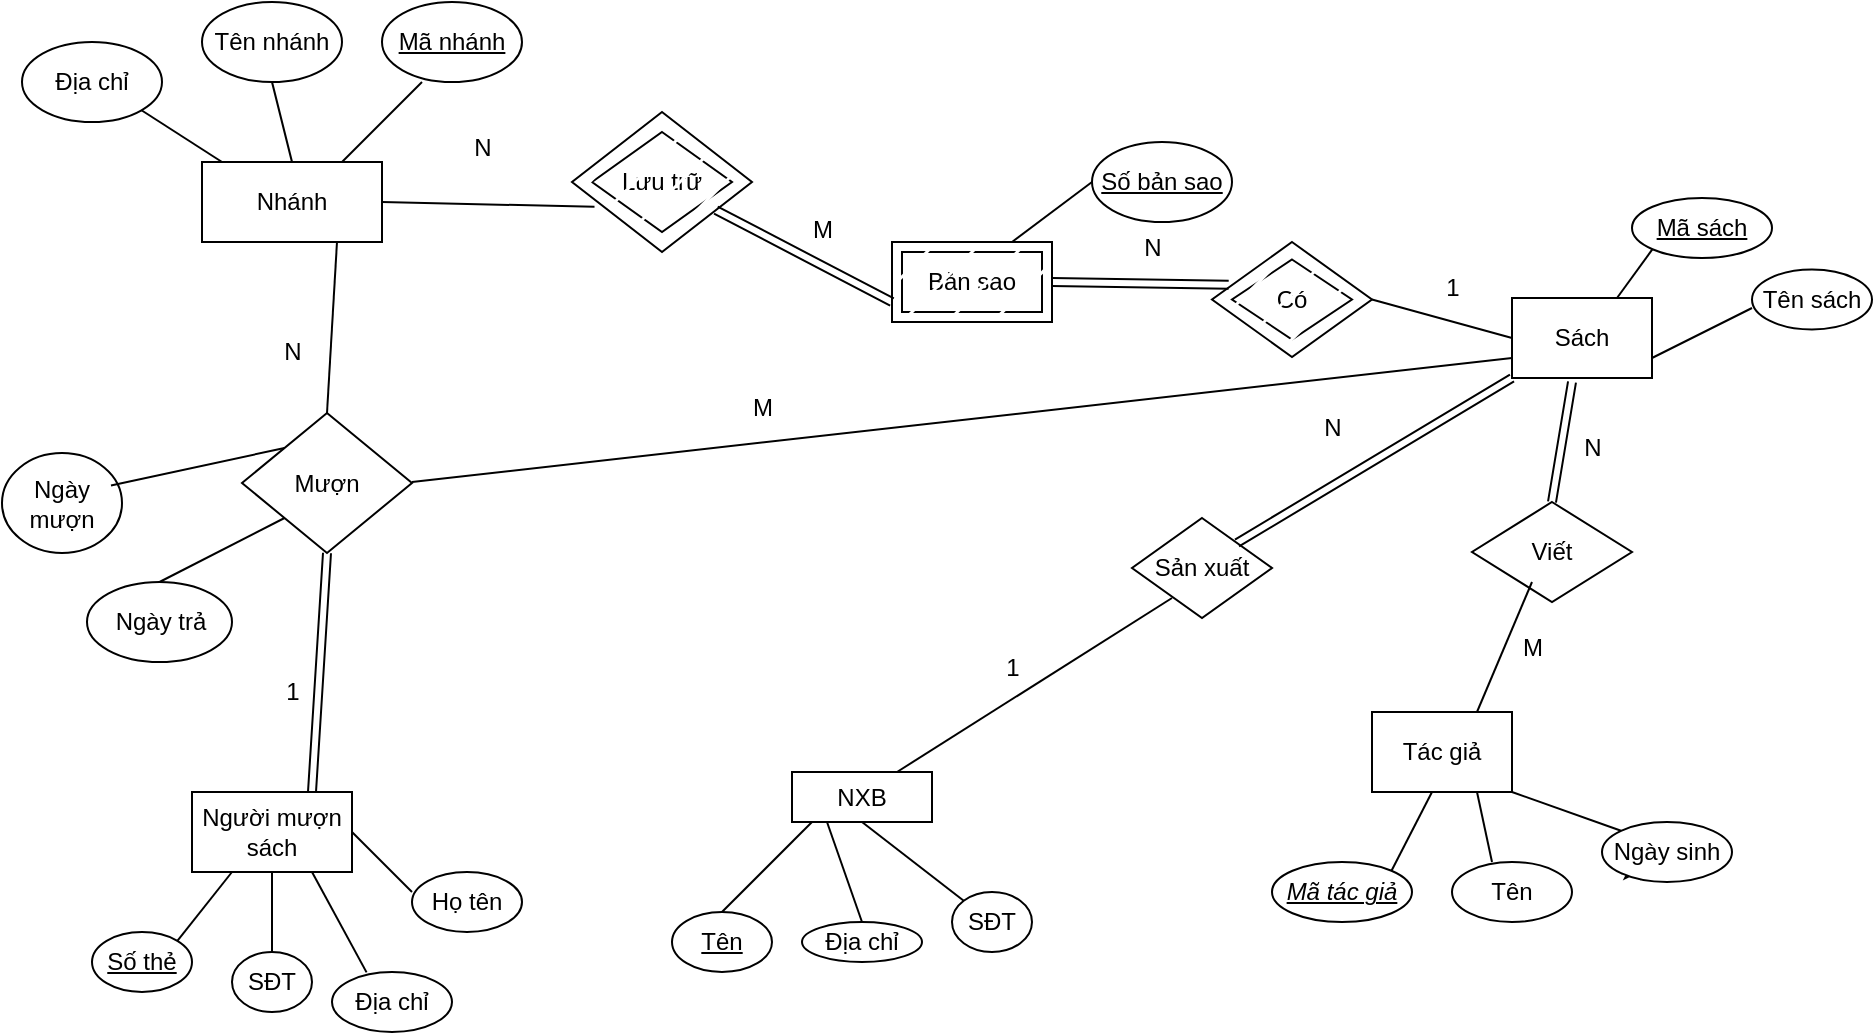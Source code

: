 <mxfile version="21.7.4" type="github">
  <diagram name="Page-1" id="QBAA2EXI7UjKmm6AoBsN">
    <mxGraphModel dx="1434" dy="758" grid="1" gridSize="10" guides="1" tooltips="1" connect="1" arrows="1" fold="1" page="1" pageScale="1" pageWidth="850" pageHeight="1100" math="0" shadow="0">
      <root>
        <mxCell id="0" />
        <mxCell id="1" parent="0" />
        <mxCell id="0vOsTDvxW1U39WzQ74CE-1" value="Nhánh" style="rounded=0;whiteSpace=wrap;html=1;" parent="1" vertex="1">
          <mxGeometry x="490" y="610" width="90" height="40" as="geometry" />
        </mxCell>
        <mxCell id="0vOsTDvxW1U39WzQ74CE-2" value="&lt;u&gt;Mã nhánh&lt;/u&gt;" style="ellipse;whiteSpace=wrap;html=1;" parent="1" vertex="1">
          <mxGeometry x="580" y="530" width="70" height="40" as="geometry" />
        </mxCell>
        <mxCell id="0vOsTDvxW1U39WzQ74CE-3" value="Địa chỉ" style="ellipse;whiteSpace=wrap;html=1;" parent="1" vertex="1">
          <mxGeometry x="400" y="550" width="70" height="40" as="geometry" />
        </mxCell>
        <mxCell id="0vOsTDvxW1U39WzQ74CE-4" value="Tên nhánh" style="ellipse;whiteSpace=wrap;html=1;" parent="1" vertex="1">
          <mxGeometry x="490" y="530" width="70" height="40" as="geometry" />
        </mxCell>
        <mxCell id="0vOsTDvxW1U39WzQ74CE-5" value="" style="endArrow=none;html=1;rounded=0;" parent="1" edge="1">
          <mxGeometry width="50" height="50" relative="1" as="geometry">
            <mxPoint x="560" y="610" as="sourcePoint" />
            <mxPoint x="600" y="570" as="targetPoint" />
          </mxGeometry>
        </mxCell>
        <mxCell id="0vOsTDvxW1U39WzQ74CE-6" value="" style="endArrow=none;html=1;rounded=0;entryX=1;entryY=1;entryDx=0;entryDy=0;" parent="1" target="0vOsTDvxW1U39WzQ74CE-3" edge="1">
          <mxGeometry width="50" height="50" relative="1" as="geometry">
            <mxPoint x="500" y="610" as="sourcePoint" />
            <mxPoint x="470" y="580" as="targetPoint" />
          </mxGeometry>
        </mxCell>
        <mxCell id="0vOsTDvxW1U39WzQ74CE-7" value="" style="endArrow=none;html=1;rounded=0;exitX=0.5;exitY=0;exitDx=0;exitDy=0;entryX=0.5;entryY=1;entryDx=0;entryDy=0;" parent="1" source="0vOsTDvxW1U39WzQ74CE-1" target="0vOsTDvxW1U39WzQ74CE-4" edge="1">
          <mxGeometry width="50" height="50" relative="1" as="geometry">
            <mxPoint x="490" y="620" as="sourcePoint" />
            <mxPoint x="540" y="570" as="targetPoint" />
          </mxGeometry>
        </mxCell>
        <mxCell id="0vOsTDvxW1U39WzQ74CE-8" value="Sách" style="rounded=0;whiteSpace=wrap;html=1;" parent="1" vertex="1">
          <mxGeometry x="1145" y="678" width="70" height="40" as="geometry" />
        </mxCell>
        <mxCell id="0vOsTDvxW1U39WzQ74CE-9" value="&lt;u&gt;Mã sách&lt;/u&gt;" style="ellipse;whiteSpace=wrap;html=1;" parent="1" vertex="1">
          <mxGeometry x="1205" y="628" width="70" height="30" as="geometry" />
        </mxCell>
        <mxCell id="0vOsTDvxW1U39WzQ74CE-10" value="Tên sách" style="ellipse;whiteSpace=wrap;html=1;" parent="1" vertex="1">
          <mxGeometry x="1265" y="663.75" width="60" height="30" as="geometry" />
        </mxCell>
        <mxCell id="0vOsTDvxW1U39WzQ74CE-20" value="" style="endArrow=none;html=1;rounded=0;entryX=1;entryY=0.75;entryDx=0;entryDy=0;exitX=0;exitY=0.5;exitDx=0;exitDy=0;" parent="1" target="0vOsTDvxW1U39WzQ74CE-8" edge="1">
          <mxGeometry width="50" height="50" relative="1" as="geometry">
            <mxPoint x="1265.0" y="683" as="sourcePoint" />
            <mxPoint x="1215" y="678" as="targetPoint" />
            <Array as="points" />
          </mxGeometry>
        </mxCell>
        <mxCell id="0vOsTDvxW1U39WzQ74CE-21" value="" style="endArrow=none;html=1;rounded=0;exitX=0;exitY=1;exitDx=0;exitDy=0;entryX=0.75;entryY=0;entryDx=0;entryDy=0;" parent="1" source="0vOsTDvxW1U39WzQ74CE-9" target="0vOsTDvxW1U39WzQ74CE-8" edge="1">
          <mxGeometry width="50" height="50" relative="1" as="geometry">
            <mxPoint x="1265" y="638" as="sourcePoint" />
            <mxPoint x="1295" y="618" as="targetPoint" />
          </mxGeometry>
        </mxCell>
        <mxCell id="0vOsTDvxW1U39WzQ74CE-22" value="Tác giả" style="rounded=0;whiteSpace=wrap;html=1;shadow=0;" parent="1" vertex="1">
          <mxGeometry x="1075" y="885" width="70" height="40" as="geometry" />
        </mxCell>
        <mxCell id="0vOsTDvxW1U39WzQ74CE-23" value="" style="endArrow=none;html=1;rounded=0;shadow=0;exitX=1;exitY=0;exitDx=0;exitDy=0;" parent="1" source="0vOsTDvxW1U39WzQ74CE-25" edge="1">
          <mxGeometry width="50" height="50" relative="1" as="geometry">
            <mxPoint x="1075" y="955" as="sourcePoint" />
            <mxPoint x="1105" y="925" as="targetPoint" />
            <Array as="points" />
          </mxGeometry>
        </mxCell>
        <mxCell id="0vOsTDvxW1U39WzQ74CE-24" value="Tên" style="ellipse;whiteSpace=wrap;html=1;shadow=0;" parent="1" vertex="1">
          <mxGeometry x="1115" y="960" width="60" height="30" as="geometry" />
        </mxCell>
        <mxCell id="0vOsTDvxW1U39WzQ74CE-25" value="Mã tác giả" style="ellipse;whiteSpace=wrap;html=1;fontStyle=6" parent="1" vertex="1">
          <mxGeometry x="1025" y="960" width="70" height="30" as="geometry" />
        </mxCell>
        <mxCell id="0vOsTDvxW1U39WzQ74CE-60" style="edgeStyle=orthogonalEdgeStyle;rounded=0;orthogonalLoop=1;jettySize=auto;html=1;exitX=0;exitY=1;exitDx=0;exitDy=0;" parent="1" source="0vOsTDvxW1U39WzQ74CE-26" edge="1">
          <mxGeometry relative="1" as="geometry">
            <mxPoint x="1205" y="960" as="targetPoint" />
          </mxGeometry>
        </mxCell>
        <mxCell id="0vOsTDvxW1U39WzQ74CE-26" value="Ngày sinh" style="ellipse;whiteSpace=wrap;html=1;" parent="1" vertex="1">
          <mxGeometry x="1190" y="940" width="65" height="30" as="geometry" />
        </mxCell>
        <mxCell id="0vOsTDvxW1U39WzQ74CE-27" value="" style="endArrow=none;html=1;rounded=0;exitX=0.75;exitY=1;exitDx=0;exitDy=0;" parent="1" source="0vOsTDvxW1U39WzQ74CE-22" edge="1">
          <mxGeometry width="50" height="50" relative="1" as="geometry">
            <mxPoint x="1125" y="940" as="sourcePoint" />
            <mxPoint x="1135" y="960" as="targetPoint" />
            <Array as="points">
              <mxPoint x="1135" y="960" />
            </Array>
          </mxGeometry>
        </mxCell>
        <mxCell id="0vOsTDvxW1U39WzQ74CE-28" value="" style="endArrow=none;html=1;rounded=0;exitX=1;exitY=1;exitDx=0;exitDy=0;entryX=0;entryY=0;entryDx=0;entryDy=0;" parent="1" source="0vOsTDvxW1U39WzQ74CE-22" target="0vOsTDvxW1U39WzQ74CE-26" edge="1">
          <mxGeometry width="50" height="50" relative="1" as="geometry">
            <mxPoint x="1145" y="935" as="sourcePoint" />
            <mxPoint x="1195" y="885" as="targetPoint" />
          </mxGeometry>
        </mxCell>
        <mxCell id="0vOsTDvxW1U39WzQ74CE-29" value="NXB" style="rounded=0;whiteSpace=wrap;html=1;direction=east;" parent="1" vertex="1">
          <mxGeometry x="785" y="915" width="70" height="25" as="geometry" />
        </mxCell>
        <mxCell id="0vOsTDvxW1U39WzQ74CE-30" value="Tên" style="ellipse;whiteSpace=wrap;html=1;fontStyle=4;direction=east;" parent="1" vertex="1">
          <mxGeometry x="725" y="985" width="50" height="30" as="geometry" />
        </mxCell>
        <mxCell id="0vOsTDvxW1U39WzQ74CE-31" value="Địa chỉ" style="ellipse;whiteSpace=wrap;html=1;direction=east;" parent="1" vertex="1">
          <mxGeometry x="790" y="990" width="60" height="20" as="geometry" />
        </mxCell>
        <mxCell id="0vOsTDvxW1U39WzQ74CE-32" value="SĐT" style="ellipse;whiteSpace=wrap;html=1;direction=east;" parent="1" vertex="1">
          <mxGeometry x="865" y="975" width="40" height="30" as="geometry" />
        </mxCell>
        <mxCell id="0vOsTDvxW1U39WzQ74CE-34" value="" style="endArrow=none;html=1;rounded=0;entryX=0.25;entryY=1;entryDx=0;entryDy=0;exitX=0.5;exitY=0;exitDx=0;exitDy=0;" parent="1" source="0vOsTDvxW1U39WzQ74CE-31" target="0vOsTDvxW1U39WzQ74CE-29" edge="1">
          <mxGeometry width="50" height="50" relative="1" as="geometry">
            <mxPoint x="815" y="1000" as="sourcePoint" />
            <mxPoint x="865" y="965" as="targetPoint" />
          </mxGeometry>
        </mxCell>
        <mxCell id="0vOsTDvxW1U39WzQ74CE-35" value="" style="endArrow=none;html=1;rounded=0;exitX=0.5;exitY=1;exitDx=0;exitDy=0;entryX=0;entryY=0;entryDx=0;entryDy=0;" parent="1" source="0vOsTDvxW1U39WzQ74CE-29" target="0vOsTDvxW1U39WzQ74CE-32" edge="1">
          <mxGeometry width="50" height="50" relative="1" as="geometry">
            <mxPoint x="880" y="950" as="sourcePoint" />
            <mxPoint x="930" y="945" as="targetPoint" />
          </mxGeometry>
        </mxCell>
        <mxCell id="0vOsTDvxW1U39WzQ74CE-36" value="" style="endArrow=none;html=1;rounded=0;entryX=0.5;entryY=0;entryDx=0;entryDy=0;" parent="1" target="0vOsTDvxW1U39WzQ74CE-30" edge="1">
          <mxGeometry width="50" height="50" relative="1" as="geometry">
            <mxPoint x="795" y="940" as="sourcePoint" />
            <mxPoint x="900" y="895" as="targetPoint" />
            <Array as="points" />
          </mxGeometry>
        </mxCell>
        <mxCell id="0vOsTDvxW1U39WzQ74CE-39" value="Người mượn sách" style="rounded=0;whiteSpace=wrap;html=1;" parent="1" vertex="1">
          <mxGeometry x="485" y="925" width="80" height="40" as="geometry" />
        </mxCell>
        <mxCell id="0vOsTDvxW1U39WzQ74CE-41" value="Họ tên" style="ellipse;whiteSpace=wrap;html=1;" parent="1" vertex="1">
          <mxGeometry x="595" y="965" width="55" height="30" as="geometry" />
        </mxCell>
        <mxCell id="0vOsTDvxW1U39WzQ74CE-43" value="SĐT" style="ellipse;whiteSpace=wrap;html=1;" parent="1" vertex="1">
          <mxGeometry x="505" y="1005" width="40" height="30" as="geometry" />
        </mxCell>
        <mxCell id="0vOsTDvxW1U39WzQ74CE-44" value="Địa chỉ" style="ellipse;whiteSpace=wrap;html=1;" parent="1" vertex="1">
          <mxGeometry x="555" y="1015" width="60" height="30" as="geometry" />
        </mxCell>
        <mxCell id="0vOsTDvxW1U39WzQ74CE-45" value="Số thẻ" style="ellipse;whiteSpace=wrap;html=1;fontStyle=4" parent="1" vertex="1">
          <mxGeometry x="435" y="995" width="50" height="30" as="geometry" />
        </mxCell>
        <mxCell id="0vOsTDvxW1U39WzQ74CE-47" value="" style="endArrow=none;html=1;rounded=0;entryX=1;entryY=0.5;entryDx=0;entryDy=0;" parent="1" target="0vOsTDvxW1U39WzQ74CE-39" edge="1">
          <mxGeometry width="50" height="50" relative="1" as="geometry">
            <mxPoint x="595" y="975" as="sourcePoint" />
            <mxPoint x="645" y="925" as="targetPoint" />
          </mxGeometry>
        </mxCell>
        <mxCell id="0vOsTDvxW1U39WzQ74CE-48" value="" style="endArrow=none;html=1;rounded=0;entryX=0.75;entryY=1;entryDx=0;entryDy=0;exitX=0.288;exitY=0.006;exitDx=0;exitDy=0;exitPerimeter=0;" parent="1" source="0vOsTDvxW1U39WzQ74CE-44" target="0vOsTDvxW1U39WzQ74CE-39" edge="1">
          <mxGeometry width="50" height="50" relative="1" as="geometry">
            <mxPoint x="565" y="1015" as="sourcePoint" />
            <mxPoint x="615" y="965" as="targetPoint" />
          </mxGeometry>
        </mxCell>
        <mxCell id="0vOsTDvxW1U39WzQ74CE-49" value="" style="endArrow=none;html=1;rounded=0;exitX=0.5;exitY=0;exitDx=0;exitDy=0;entryX=0.5;entryY=1;entryDx=0;entryDy=0;" parent="1" source="0vOsTDvxW1U39WzQ74CE-43" target="0vOsTDvxW1U39WzQ74CE-39" edge="1">
          <mxGeometry width="50" height="50" relative="1" as="geometry">
            <mxPoint x="500" y="1015" as="sourcePoint" />
            <mxPoint x="550" y="965" as="targetPoint" />
          </mxGeometry>
        </mxCell>
        <mxCell id="0vOsTDvxW1U39WzQ74CE-50" value="" style="endArrow=none;html=1;rounded=0;exitX=1;exitY=0;exitDx=0;exitDy=0;" parent="1" source="0vOsTDvxW1U39WzQ74CE-45" edge="1">
          <mxGeometry width="50" height="50" relative="1" as="geometry">
            <mxPoint x="455" y="1015" as="sourcePoint" />
            <mxPoint x="505" y="965" as="targetPoint" />
          </mxGeometry>
        </mxCell>
        <mxCell id="0vOsTDvxW1U39WzQ74CE-53" value="Số bản sao" style="ellipse;whiteSpace=wrap;html=1;fontStyle=4" parent="1" vertex="1">
          <mxGeometry x="935" y="600" width="70" height="40" as="geometry" />
        </mxCell>
        <mxCell id="0vOsTDvxW1U39WzQ74CE-52" value="Bản sao" style="rounded=0;whiteSpace=wrap;html=1;shadow=0;" parent="1" vertex="1">
          <mxGeometry x="840" y="655" width="70" height="30" as="geometry" />
        </mxCell>
        <mxCell id="0vOsTDvxW1U39WzQ74CE-55" value="" style="rounded=0;whiteSpace=wrap;html=1;fillStyle=hatch;" parent="1" vertex="1">
          <mxGeometry x="835" y="650" width="80" height="40" as="geometry" />
        </mxCell>
        <mxCell id="0vOsTDvxW1U39WzQ74CE-57" value="" style="endArrow=none;html=1;rounded=0;exitX=0.75;exitY=0;exitDx=0;exitDy=0;" parent="1" source="0vOsTDvxW1U39WzQ74CE-55" edge="1">
          <mxGeometry width="50" height="50" relative="1" as="geometry">
            <mxPoint x="885" y="670" as="sourcePoint" />
            <mxPoint x="935" y="620" as="targetPoint" />
          </mxGeometry>
        </mxCell>
        <mxCell id="0vOsTDvxW1U39WzQ74CE-70" value="Lưu trữ" style="rhombus;whiteSpace=wrap;html=1;" parent="1" vertex="1">
          <mxGeometry x="685" y="595" width="70" height="50" as="geometry" />
        </mxCell>
        <mxCell id="0vOsTDvxW1U39WzQ74CE-73" value="" style="endArrow=none;html=1;rounded=0;exitX=1;exitY=0.5;exitDx=0;exitDy=0;entryX=0.125;entryY=0.677;entryDx=0;entryDy=0;entryPerimeter=0;" parent="1" source="0vOsTDvxW1U39WzQ74CE-1" target="0vOsTDvxW1U39WzQ74CE-77" edge="1">
          <mxGeometry width="50" height="50" relative="1" as="geometry">
            <mxPoint x="605" y="750" as="sourcePoint" />
            <mxPoint x="705" y="710" as="targetPoint" />
          </mxGeometry>
        </mxCell>
        <mxCell id="0vOsTDvxW1U39WzQ74CE-75" value="" style="endArrow=none;html=1;entryX=0;entryY=0.75;entryDx=0;entryDy=0;rounded=0;shape=link;" parent="1" source="0vOsTDvxW1U39WzQ74CE-77" target="0vOsTDvxW1U39WzQ74CE-55" edge="1">
          <mxGeometry width="50" height="50" relative="1" as="geometry">
            <mxPoint x="755" y="693" as="sourcePoint" />
            <mxPoint x="825" y="650" as="targetPoint" />
          </mxGeometry>
        </mxCell>
        <mxCell id="0vOsTDvxW1U39WzQ74CE-77" value="" style="rhombus;whiteSpace=wrap;html=1;fillStyle=hatch;" parent="1" vertex="1">
          <mxGeometry x="675" y="585" width="90" height="70" as="geometry" />
        </mxCell>
        <mxCell id="0vOsTDvxW1U39WzQ74CE-78" value="N" style="text;html=1;align=center;verticalAlign=middle;resizable=0;points=[];autosize=1;strokeColor=none;fillColor=none;" parent="1" vertex="1">
          <mxGeometry x="615" y="588" width="30" height="30" as="geometry" />
        </mxCell>
        <mxCell id="0vOsTDvxW1U39WzQ74CE-79" value="M" style="text;html=1;align=center;verticalAlign=middle;resizable=0;points=[];autosize=1;strokeColor=none;fillColor=none;" parent="1" vertex="1">
          <mxGeometry x="785" y="628.75" width="30" height="30" as="geometry" />
        </mxCell>
        <mxCell id="0vOsTDvxW1U39WzQ74CE-80" value="" style="endArrow=none;html=1;rounded=0;shape=link;entryX=0.104;entryY=0.372;entryDx=0;entryDy=0;entryPerimeter=0;" parent="1" target="0vOsTDvxW1U39WzQ74CE-82" edge="1">
          <mxGeometry width="50" height="50" relative="1" as="geometry">
            <mxPoint x="915" y="670" as="sourcePoint" />
            <mxPoint x="975" y="670" as="targetPoint" />
          </mxGeometry>
        </mxCell>
        <mxCell id="0vOsTDvxW1U39WzQ74CE-81" value="Có" style="rhombus;whiteSpace=wrap;html=1;" parent="1" vertex="1">
          <mxGeometry x="1005" y="658.75" width="60" height="40" as="geometry" />
        </mxCell>
        <mxCell id="0vOsTDvxW1U39WzQ74CE-82" value="" style="rhombus;whiteSpace=wrap;html=1;fillStyle=hatch;" parent="1" vertex="1">
          <mxGeometry x="995" y="650" width="80" height="57.5" as="geometry" />
        </mxCell>
        <mxCell id="0vOsTDvxW1U39WzQ74CE-84" value="" style="endArrow=none;html=1;rounded=0;entryX=0;entryY=0.5;entryDx=0;entryDy=0;exitX=1;exitY=0.5;exitDx=0;exitDy=0;" parent="1" source="0vOsTDvxW1U39WzQ74CE-82" target="0vOsTDvxW1U39WzQ74CE-8" edge="1">
          <mxGeometry width="50" height="50" relative="1" as="geometry">
            <mxPoint x="1055" y="670" as="sourcePoint" />
            <mxPoint x="1105" y="620" as="targetPoint" />
          </mxGeometry>
        </mxCell>
        <mxCell id="0vOsTDvxW1U39WzQ74CE-88" value="1" style="text;html=1;align=center;verticalAlign=middle;resizable=0;points=[];autosize=1;strokeColor=none;fillColor=none;" parent="1" vertex="1">
          <mxGeometry x="1100" y="658" width="30" height="30" as="geometry" />
        </mxCell>
        <mxCell id="0vOsTDvxW1U39WzQ74CE-89" value="N" style="text;html=1;align=center;verticalAlign=middle;resizable=0;points=[];autosize=1;strokeColor=none;fillColor=none;" parent="1" vertex="1">
          <mxGeometry x="950" y="638" width="30" height="30" as="geometry" />
        </mxCell>
        <mxCell id="0vOsTDvxW1U39WzQ74CE-90" value="Viết" style="rhombus;whiteSpace=wrap;html=1;" parent="1" vertex="1">
          <mxGeometry x="1125" y="780" width="80" height="50" as="geometry" />
        </mxCell>
        <mxCell id="0vOsTDvxW1U39WzQ74CE-91" value="" style="endArrow=none;html=1;rounded=0;shape=link;exitX=0.5;exitY=0;exitDx=0;exitDy=0;" parent="1" source="0vOsTDvxW1U39WzQ74CE-90" edge="1">
          <mxGeometry width="50" height="50" relative="1" as="geometry">
            <mxPoint x="1145" y="770" as="sourcePoint" />
            <mxPoint x="1175" y="720" as="targetPoint" />
          </mxGeometry>
        </mxCell>
        <mxCell id="0vOsTDvxW1U39WzQ74CE-92" value="" style="endArrow=none;html=1;rounded=0;entryX=0.375;entryY=0.8;entryDx=0;entryDy=0;exitX=0.75;exitY=0;exitDx=0;exitDy=0;entryPerimeter=0;" parent="1" source="0vOsTDvxW1U39WzQ74CE-22" target="0vOsTDvxW1U39WzQ74CE-90" edge="1">
          <mxGeometry width="50" height="50" relative="1" as="geometry">
            <mxPoint x="1115" y="880" as="sourcePoint" />
            <mxPoint x="1155" y="820" as="targetPoint" />
          </mxGeometry>
        </mxCell>
        <mxCell id="0vOsTDvxW1U39WzQ74CE-93" value="N" style="text;html=1;align=center;verticalAlign=middle;resizable=0;points=[];autosize=1;strokeColor=none;fillColor=none;" parent="1" vertex="1">
          <mxGeometry x="1170" y="738" width="30" height="30" as="geometry" />
        </mxCell>
        <mxCell id="0vOsTDvxW1U39WzQ74CE-94" value="M" style="text;html=1;align=center;verticalAlign=middle;resizable=0;points=[];autosize=1;strokeColor=none;fillColor=none;" parent="1" vertex="1">
          <mxGeometry x="1140" y="838" width="30" height="30" as="geometry" />
        </mxCell>
        <mxCell id="0vOsTDvxW1U39WzQ74CE-95" value="Sản xuất" style="rhombus;whiteSpace=wrap;html=1;" parent="1" vertex="1">
          <mxGeometry x="955" y="788" width="70" height="50" as="geometry" />
        </mxCell>
        <mxCell id="0vOsTDvxW1U39WzQ74CE-96" value="" style="endArrow=none;html=1;rounded=0;shape=link;exitX=1;exitY=0;exitDx=0;exitDy=0;" parent="1" source="0vOsTDvxW1U39WzQ74CE-95" edge="1">
          <mxGeometry width="50" height="50" relative="1" as="geometry">
            <mxPoint x="995" y="868" as="sourcePoint" />
            <mxPoint x="1145" y="718" as="targetPoint" />
          </mxGeometry>
        </mxCell>
        <mxCell id="0vOsTDvxW1U39WzQ74CE-97" value="" style="endArrow=none;html=1;rounded=0;exitX=0.75;exitY=0;exitDx=0;exitDy=0;" parent="1" source="0vOsTDvxW1U39WzQ74CE-29" edge="1">
          <mxGeometry width="50" height="50" relative="1" as="geometry">
            <mxPoint x="925" y="878" as="sourcePoint" />
            <mxPoint x="975" y="828" as="targetPoint" />
          </mxGeometry>
        </mxCell>
        <mxCell id="0vOsTDvxW1U39WzQ74CE-98" value="N" style="text;html=1;align=center;verticalAlign=middle;resizable=0;points=[];autosize=1;strokeColor=none;fillColor=none;" parent="1" vertex="1">
          <mxGeometry x="1040" y="728" width="30" height="30" as="geometry" />
        </mxCell>
        <mxCell id="0vOsTDvxW1U39WzQ74CE-99" value="1" style="text;html=1;align=center;verticalAlign=middle;resizable=0;points=[];autosize=1;strokeColor=none;fillColor=none;" parent="1" vertex="1">
          <mxGeometry x="880" y="848" width="30" height="30" as="geometry" />
        </mxCell>
        <mxCell id="0vOsTDvxW1U39WzQ74CE-100" value="Mượn" style="rhombus;whiteSpace=wrap;html=1;" parent="1" vertex="1">
          <mxGeometry x="510" y="735.5" width="85" height="70" as="geometry" />
        </mxCell>
        <mxCell id="0vOsTDvxW1U39WzQ74CE-102" value="" style="endArrow=none;html=1;rounded=0;entryX=0.75;entryY=1;entryDx=0;entryDy=0;exitX=0.5;exitY=0;exitDx=0;exitDy=0;" parent="1" source="0vOsTDvxW1U39WzQ74CE-100" target="0vOsTDvxW1U39WzQ74CE-1" edge="1">
          <mxGeometry width="50" height="50" relative="1" as="geometry">
            <mxPoint x="875" y="780" as="sourcePoint" />
            <mxPoint x="980" y="718" as="targetPoint" />
          </mxGeometry>
        </mxCell>
        <mxCell id="0vOsTDvxW1U39WzQ74CE-103" value="" style="endArrow=none;html=1;rounded=0;shape=link;exitX=0.75;exitY=0;exitDx=0;exitDy=0;entryX=0.5;entryY=1;entryDx=0;entryDy=0;" parent="1" source="0vOsTDvxW1U39WzQ74CE-39" target="0vOsTDvxW1U39WzQ74CE-100" edge="1">
          <mxGeometry width="50" height="50" relative="1" as="geometry">
            <mxPoint x="745" y="860" as="sourcePoint" />
            <mxPoint x="805" y="810" as="targetPoint" />
          </mxGeometry>
        </mxCell>
        <mxCell id="0vOsTDvxW1U39WzQ74CE-106" value="N" style="text;html=1;align=center;verticalAlign=middle;resizable=0;points=[];autosize=1;strokeColor=none;fillColor=none;" parent="1" vertex="1">
          <mxGeometry x="520" y="690" width="30" height="30" as="geometry" />
        </mxCell>
        <mxCell id="0vOsTDvxW1U39WzQ74CE-108" value="Ngày mượn" style="ellipse;whiteSpace=wrap;html=1;direction=south;" parent="1" vertex="1">
          <mxGeometry x="390" y="755.5" width="60" height="50" as="geometry" />
        </mxCell>
        <mxCell id="0vOsTDvxW1U39WzQ74CE-109" value="Ngày trả" style="ellipse;whiteSpace=wrap;html=1;" parent="1" vertex="1">
          <mxGeometry x="432.5" y="820" width="72.5" height="40" as="geometry" />
        </mxCell>
        <mxCell id="0vOsTDvxW1U39WzQ74CE-110" value="" style="endArrow=none;html=1;rounded=0;entryX=0.5;entryY=0;entryDx=0;entryDy=0;exitX=0;exitY=1;exitDx=0;exitDy=0;" parent="1" source="0vOsTDvxW1U39WzQ74CE-100" target="0vOsTDvxW1U39WzQ74CE-109" edge="1">
          <mxGeometry width="50" height="50" relative="1" as="geometry">
            <mxPoint x="830" y="775" as="sourcePoint" />
            <mxPoint x="880" y="725" as="targetPoint" />
          </mxGeometry>
        </mxCell>
        <mxCell id="0vOsTDvxW1U39WzQ74CE-111" value="" style="endArrow=none;html=1;rounded=0;exitX=0.325;exitY=0.092;exitDx=0;exitDy=0;exitPerimeter=0;entryX=0;entryY=0;entryDx=0;entryDy=0;" parent="1" source="0vOsTDvxW1U39WzQ74CE-108" target="0vOsTDvxW1U39WzQ74CE-100" edge="1">
          <mxGeometry width="50" height="50" relative="1" as="geometry">
            <mxPoint x="745" y="830" as="sourcePoint" />
            <mxPoint x="795" y="780" as="targetPoint" />
          </mxGeometry>
        </mxCell>
        <mxCell id="0vOsTDvxW1U39WzQ74CE-118" value="1" style="text;html=1;align=center;verticalAlign=middle;resizable=0;points=[];autosize=1;strokeColor=none;fillColor=none;" parent="1" vertex="1">
          <mxGeometry x="520" y="860" width="30" height="30" as="geometry" />
        </mxCell>
        <mxCell id="EWfTi6bPWBDIcgBMF3eE-1" value="" style="endArrow=none;html=1;rounded=0;entryX=0;entryY=0.75;entryDx=0;entryDy=0;" edge="1" parent="1" target="0vOsTDvxW1U39WzQ74CE-8">
          <mxGeometry width="50" height="50" relative="1" as="geometry">
            <mxPoint x="595" y="770" as="sourcePoint" />
            <mxPoint x="645" y="720" as="targetPoint" />
          </mxGeometry>
        </mxCell>
        <mxCell id="EWfTi6bPWBDIcgBMF3eE-2" value="M" style="text;html=1;align=center;verticalAlign=middle;resizable=0;points=[];autosize=1;strokeColor=none;fillColor=none;" vertex="1" parent="1">
          <mxGeometry x="755" y="718" width="30" height="30" as="geometry" />
        </mxCell>
      </root>
    </mxGraphModel>
  </diagram>
</mxfile>
